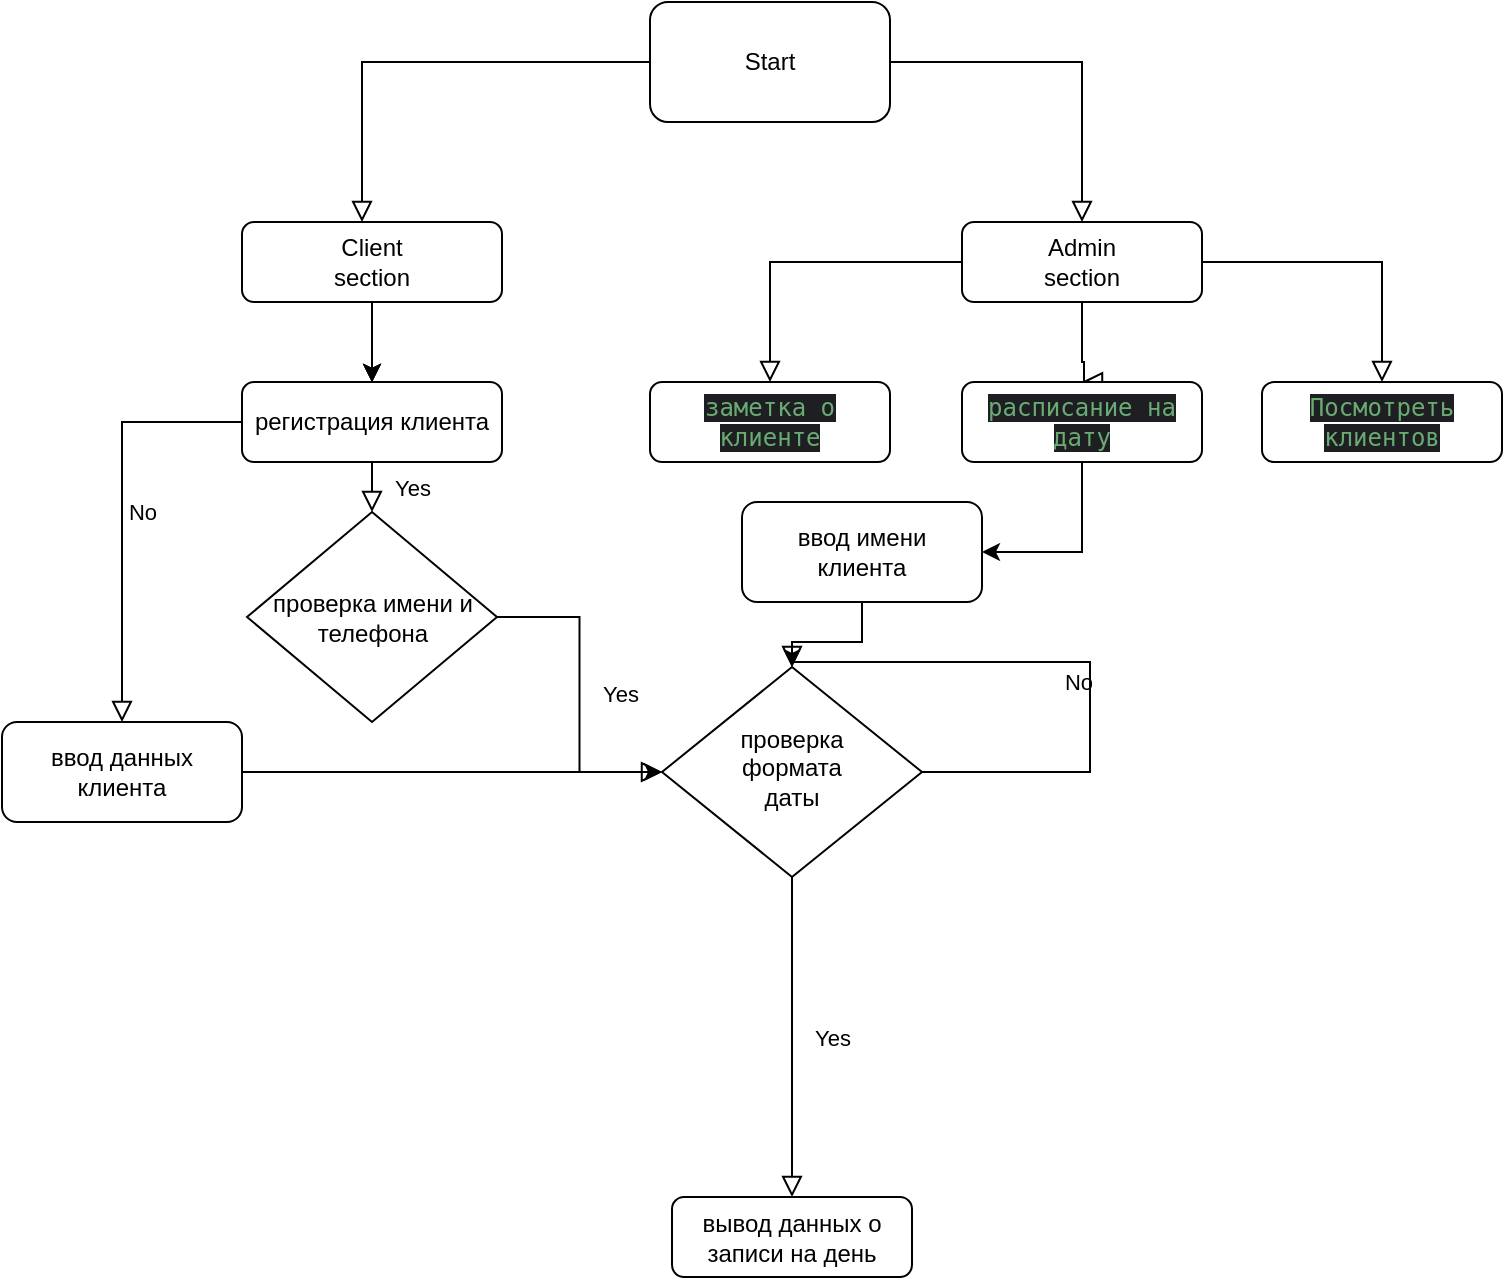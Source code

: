 <mxfile version="21.6.5" type="github">
  <diagram id="C5RBs43oDa-KdzZeNtuy" name="Page-1">
    <mxGraphModel dx="1008" dy="552" grid="1" gridSize="10" guides="1" tooltips="1" connect="1" arrows="1" fold="1" page="1" pageScale="1" pageWidth="827" pageHeight="1169" math="0" shadow="0">
      <root>
        <mxCell id="WIyWlLk6GJQsqaUBKTNV-0" />
        <mxCell id="WIyWlLk6GJQsqaUBKTNV-1" parent="WIyWlLk6GJQsqaUBKTNV-0" />
        <mxCell id="WIyWlLk6GJQsqaUBKTNV-2" value="" style="rounded=0;html=1;jettySize=auto;orthogonalLoop=1;fontSize=11;endArrow=block;endFill=0;endSize=8;strokeWidth=1;shadow=0;labelBackgroundColor=none;edgeStyle=orthogonalEdgeStyle;" parent="WIyWlLk6GJQsqaUBKTNV-1" source="WIyWlLk6GJQsqaUBKTNV-3" edge="1">
          <mxGeometry relative="1" as="geometry">
            <mxPoint x="570" y="220" as="targetPoint" />
            <Array as="points">
              <mxPoint x="570" y="210" />
              <mxPoint x="571" y="210" />
            </Array>
          </mxGeometry>
        </mxCell>
        <mxCell id="WIyWlLk6GJQsqaUBKTNV-3" value="Admin&lt;br&gt;section" style="rounded=1;whiteSpace=wrap;html=1;fontSize=12;glass=0;strokeWidth=1;shadow=0;" parent="WIyWlLk6GJQsqaUBKTNV-1" vertex="1">
          <mxGeometry x="510" y="140" width="120" height="40" as="geometry" />
        </mxCell>
        <mxCell id="WIyWlLk6GJQsqaUBKTNV-4" value="Yes" style="rounded=0;html=1;jettySize=auto;orthogonalLoop=1;fontSize=11;endArrow=block;endFill=0;endSize=8;strokeWidth=1;shadow=0;labelBackgroundColor=none;edgeStyle=orthogonalEdgeStyle;exitX=0.5;exitY=1;exitDx=0;exitDy=0;entryX=0.5;entryY=0;entryDx=0;entryDy=0;" parent="WIyWlLk6GJQsqaUBKTNV-1" source="WIyWlLk6GJQsqaUBKTNV-6" target="8A1BeJ2PKTvU-dlPHzyy-27" edge="1">
          <mxGeometry y="20" relative="1" as="geometry">
            <mxPoint as="offset" />
            <mxPoint x="490" y="337.5" as="targetPoint" />
            <Array as="points" />
          </mxGeometry>
        </mxCell>
        <mxCell id="WIyWlLk6GJQsqaUBKTNV-6" value="проверка&lt;br&gt;формата&lt;br&gt;даты" style="rhombus;whiteSpace=wrap;html=1;shadow=0;fontFamily=Helvetica;fontSize=12;align=center;strokeWidth=1;spacing=6;spacingTop=-4;" parent="WIyWlLk6GJQsqaUBKTNV-1" vertex="1">
          <mxGeometry x="360" y="362.5" width="130" height="105" as="geometry" />
        </mxCell>
        <mxCell id="8A1BeJ2PKTvU-dlPHzyy-0" value="Start" style="rounded=1;whiteSpace=wrap;html=1;" vertex="1" parent="WIyWlLk6GJQsqaUBKTNV-1">
          <mxGeometry x="354" y="30" width="120" height="60" as="geometry" />
        </mxCell>
        <mxCell id="8A1BeJ2PKTvU-dlPHzyy-1" value="" style="rounded=0;html=1;jettySize=auto;orthogonalLoop=1;fontSize=11;endArrow=block;endFill=0;endSize=8;strokeWidth=1;shadow=0;labelBackgroundColor=none;edgeStyle=orthogonalEdgeStyle;exitX=1;exitY=0.5;exitDx=0;exitDy=0;" edge="1" parent="WIyWlLk6GJQsqaUBKTNV-1" source="8A1BeJ2PKTvU-dlPHzyy-0">
          <mxGeometry relative="1" as="geometry">
            <mxPoint x="480" y="60" as="sourcePoint" />
            <mxPoint x="570" y="140" as="targetPoint" />
            <Array as="points">
              <mxPoint x="570" y="60" />
            </Array>
          </mxGeometry>
        </mxCell>
        <mxCell id="8A1BeJ2PKTvU-dlPHzyy-14" style="edgeStyle=orthogonalEdgeStyle;rounded=0;orthogonalLoop=1;jettySize=auto;html=1;exitX=0.5;exitY=1;exitDx=0;exitDy=0;entryX=0.5;entryY=0;entryDx=0;entryDy=0;" edge="1" parent="WIyWlLk6GJQsqaUBKTNV-1" source="8A1BeJ2PKTvU-dlPHzyy-2">
          <mxGeometry relative="1" as="geometry">
            <mxPoint x="215" y="220" as="targetPoint" />
          </mxGeometry>
        </mxCell>
        <mxCell id="8A1BeJ2PKTvU-dlPHzyy-33" value="" style="edgeStyle=orthogonalEdgeStyle;rounded=0;orthogonalLoop=1;jettySize=auto;html=1;" edge="1" parent="WIyWlLk6GJQsqaUBKTNV-1" source="8A1BeJ2PKTvU-dlPHzyy-2">
          <mxGeometry relative="1" as="geometry">
            <mxPoint x="215" y="220" as="targetPoint" />
          </mxGeometry>
        </mxCell>
        <mxCell id="8A1BeJ2PKTvU-dlPHzyy-34" value="" style="edgeStyle=orthogonalEdgeStyle;rounded=0;orthogonalLoop=1;jettySize=auto;html=1;" edge="1" parent="WIyWlLk6GJQsqaUBKTNV-1" source="8A1BeJ2PKTvU-dlPHzyy-2">
          <mxGeometry relative="1" as="geometry">
            <mxPoint x="215" y="220" as="targetPoint" />
          </mxGeometry>
        </mxCell>
        <mxCell id="8A1BeJ2PKTvU-dlPHzyy-36" value="" style="edgeStyle=orthogonalEdgeStyle;rounded=0;orthogonalLoop=1;jettySize=auto;html=1;" edge="1" parent="WIyWlLk6GJQsqaUBKTNV-1" source="8A1BeJ2PKTvU-dlPHzyy-2" target="8A1BeJ2PKTvU-dlPHzyy-35">
          <mxGeometry relative="1" as="geometry" />
        </mxCell>
        <mxCell id="8A1BeJ2PKTvU-dlPHzyy-2" value="Client&lt;br&gt;section" style="rounded=1;whiteSpace=wrap;html=1;" vertex="1" parent="WIyWlLk6GJQsqaUBKTNV-1">
          <mxGeometry x="150" y="140" width="130" height="40" as="geometry" />
        </mxCell>
        <mxCell id="8A1BeJ2PKTvU-dlPHzyy-3" value="" style="rounded=0;html=1;jettySize=auto;orthogonalLoop=1;fontSize=11;endArrow=block;endFill=0;endSize=8;strokeWidth=1;shadow=0;labelBackgroundColor=none;edgeStyle=orthogonalEdgeStyle;exitX=0;exitY=0.5;exitDx=0;exitDy=0;" edge="1" parent="WIyWlLk6GJQsqaUBKTNV-1" source="8A1BeJ2PKTvU-dlPHzyy-0">
          <mxGeometry relative="1" as="geometry">
            <mxPoint x="260" y="90" as="sourcePoint" />
            <mxPoint x="210" y="140" as="targetPoint" />
            <Array as="points">
              <mxPoint x="210" y="60" />
            </Array>
          </mxGeometry>
        </mxCell>
        <mxCell id="8A1BeJ2PKTvU-dlPHzyy-6" value="&lt;span style=&quot;color: rgb(106, 171, 115); font-family: &amp;quot;JetBrains Mono&amp;quot;, monospace; font-size: 12px; font-style: normal; font-variant-ligatures: normal; font-variant-caps: normal; font-weight: 400; letter-spacing: normal; orphans: 2; text-align: left; text-indent: 0px; text-transform: none; widows: 2; word-spacing: 0px; -webkit-text-stroke-width: 0px; background-color: rgb(30, 31, 34); text-decoration-thickness: initial; text-decoration-style: initial; text-decoration-color: initial; float: none; display: inline !important;&quot;&gt;заметка о клиенте&lt;/span&gt;" style="rounded=1;whiteSpace=wrap;html=1;" vertex="1" parent="WIyWlLk6GJQsqaUBKTNV-1">
          <mxGeometry x="354" y="220" width="120" height="40" as="geometry" />
        </mxCell>
        <mxCell id="8A1BeJ2PKTvU-dlPHzyy-19" style="edgeStyle=orthogonalEdgeStyle;rounded=0;orthogonalLoop=1;jettySize=auto;html=1;exitX=0.5;exitY=1;exitDx=0;exitDy=0;entryX=0.5;entryY=0;entryDx=0;entryDy=0;" edge="1" parent="WIyWlLk6GJQsqaUBKTNV-1" source="8A1BeJ2PKTvU-dlPHzyy-42" target="WIyWlLk6GJQsqaUBKTNV-6">
          <mxGeometry relative="1" as="geometry" />
        </mxCell>
        <mxCell id="8A1BeJ2PKTvU-dlPHzyy-7" value="&lt;meta charset=&quot;utf-8&quot;&gt;&lt;span style=&quot;color: rgb(106, 171, 115); font-family: &amp;quot;JetBrains Mono&amp;quot;, monospace; font-size: 12px; font-style: normal; font-variant-ligatures: normal; font-variant-caps: normal; font-weight: 400; letter-spacing: normal; orphans: 2; text-align: left; text-indent: 0px; text-transform: none; widows: 2; word-spacing: 0px; -webkit-text-stroke-width: 0px; background-color: rgb(30, 31, 34); text-decoration-thickness: initial; text-decoration-style: initial; text-decoration-color: initial; float: none; display: inline !important;&quot;&gt;расписание на дату&lt;/span&gt;" style="rounded=1;whiteSpace=wrap;html=1;" vertex="1" parent="WIyWlLk6GJQsqaUBKTNV-1">
          <mxGeometry x="510" y="220" width="120" height="40" as="geometry" />
        </mxCell>
        <mxCell id="8A1BeJ2PKTvU-dlPHzyy-8" value="&lt;meta charset=&quot;utf-8&quot;&gt;&lt;span style=&quot;color: rgb(106, 171, 115); font-family: &amp;quot;JetBrains Mono&amp;quot;, monospace; font-size: 12px; font-style: normal; font-variant-ligatures: normal; font-variant-caps: normal; font-weight: 400; letter-spacing: normal; orphans: 2; text-align: left; text-indent: 0px; text-transform: none; widows: 2; word-spacing: 0px; -webkit-text-stroke-width: 0px; background-color: rgb(30, 31, 34); text-decoration-thickness: initial; text-decoration-style: initial; text-decoration-color: initial; float: none; display: inline !important;&quot;&gt;Посмотреть клиентов&lt;/span&gt;" style="rounded=1;whiteSpace=wrap;html=1;" vertex="1" parent="WIyWlLk6GJQsqaUBKTNV-1">
          <mxGeometry x="660" y="220" width="120" height="40" as="geometry" />
        </mxCell>
        <mxCell id="8A1BeJ2PKTvU-dlPHzyy-9" value="" style="rounded=0;html=1;jettySize=auto;orthogonalLoop=1;fontSize=11;endArrow=block;endFill=0;endSize=8;strokeWidth=1;shadow=0;labelBackgroundColor=none;edgeStyle=orthogonalEdgeStyle;exitX=0;exitY=0.5;exitDx=0;exitDy=0;" edge="1" parent="WIyWlLk6GJQsqaUBKTNV-1" source="WIyWlLk6GJQsqaUBKTNV-3">
          <mxGeometry relative="1" as="geometry">
            <mxPoint x="504" y="160" as="sourcePoint" />
            <mxPoint x="414" y="220" as="targetPoint" />
            <Array as="points">
              <mxPoint x="414" y="160" />
            </Array>
          </mxGeometry>
        </mxCell>
        <mxCell id="8A1BeJ2PKTvU-dlPHzyy-12" value="" style="rounded=0;html=1;jettySize=auto;orthogonalLoop=1;fontSize=11;endArrow=block;endFill=0;endSize=8;strokeWidth=1;shadow=0;labelBackgroundColor=none;edgeStyle=orthogonalEdgeStyle;" edge="1" parent="WIyWlLk6GJQsqaUBKTNV-1">
          <mxGeometry relative="1" as="geometry">
            <mxPoint x="630" y="160" as="sourcePoint" />
            <mxPoint x="720" y="220" as="targetPoint" />
            <Array as="points">
              <mxPoint x="630" y="160" />
              <mxPoint x="720" y="160" />
            </Array>
          </mxGeometry>
        </mxCell>
        <mxCell id="8A1BeJ2PKTvU-dlPHzyy-37" value="" style="edgeStyle=orthogonalEdgeStyle;rounded=0;orthogonalLoop=1;jettySize=auto;html=1;entryX=0;entryY=0.5;entryDx=0;entryDy=0;" edge="1" parent="WIyWlLk6GJQsqaUBKTNV-1" source="8A1BeJ2PKTvU-dlPHzyy-15" target="WIyWlLk6GJQsqaUBKTNV-6">
          <mxGeometry relative="1" as="geometry" />
        </mxCell>
        <mxCell id="8A1BeJ2PKTvU-dlPHzyy-15" value="ввод данных клиента" style="rounded=1;whiteSpace=wrap;html=1;" vertex="1" parent="WIyWlLk6GJQsqaUBKTNV-1">
          <mxGeometry x="30" y="390" width="120" height="50" as="geometry" />
        </mxCell>
        <mxCell id="8A1BeJ2PKTvU-dlPHzyy-25" value="Yes" style="rounded=0;html=1;jettySize=auto;orthogonalLoop=1;fontSize=11;endArrow=block;endFill=0;endSize=8;strokeWidth=1;shadow=0;labelBackgroundColor=none;edgeStyle=orthogonalEdgeStyle;entryX=0.5;entryY=0;entryDx=0;entryDy=0;exitX=0.5;exitY=1;exitDx=0;exitDy=0;" edge="1" parent="WIyWlLk6GJQsqaUBKTNV-1" source="8A1BeJ2PKTvU-dlPHzyy-35" target="8A1BeJ2PKTvU-dlPHzyy-28">
          <mxGeometry y="20" relative="1" as="geometry">
            <mxPoint as="offset" />
            <mxPoint x="215" y="300" as="sourcePoint" />
            <mxPoint x="270" y="605" as="targetPoint" />
          </mxGeometry>
        </mxCell>
        <mxCell id="8A1BeJ2PKTvU-dlPHzyy-27" value="вывод данных о записи на день" style="rounded=1;whiteSpace=wrap;html=1;fontSize=12;glass=0;strokeWidth=1;shadow=0;" vertex="1" parent="WIyWlLk6GJQsqaUBKTNV-1">
          <mxGeometry x="365" y="627.5" width="120" height="40" as="geometry" />
        </mxCell>
        <mxCell id="8A1BeJ2PKTvU-dlPHzyy-30" value="No" style="edgeStyle=orthogonalEdgeStyle;rounded=0;html=1;jettySize=auto;orthogonalLoop=1;fontSize=11;endArrow=block;endFill=0;endSize=8;strokeWidth=1;shadow=0;labelBackgroundColor=none;exitX=0;exitY=0.5;exitDx=0;exitDy=0;entryX=0.5;entryY=0;entryDx=0;entryDy=0;" edge="1" parent="WIyWlLk6GJQsqaUBKTNV-1">
          <mxGeometry y="10" relative="1" as="geometry">
            <mxPoint as="offset" />
            <mxPoint x="150" y="240" as="sourcePoint" />
            <mxPoint x="90" y="390" as="targetPoint" />
            <Array as="points">
              <mxPoint x="90" y="240" />
            </Array>
          </mxGeometry>
        </mxCell>
        <mxCell id="8A1BeJ2PKTvU-dlPHzyy-31" value="No" style="edgeStyle=orthogonalEdgeStyle;rounded=0;html=1;jettySize=auto;orthogonalLoop=1;fontSize=11;endArrow=block;endFill=0;endSize=8;strokeWidth=1;shadow=0;labelBackgroundColor=none;exitX=1;exitY=0.5;exitDx=0;exitDy=0;entryX=0.5;entryY=0;entryDx=0;entryDy=0;" edge="1" parent="WIyWlLk6GJQsqaUBKTNV-1" source="WIyWlLk6GJQsqaUBKTNV-6" target="WIyWlLk6GJQsqaUBKTNV-6">
          <mxGeometry y="10" relative="1" as="geometry">
            <mxPoint as="offset" />
            <mxPoint x="504" y="420" as="sourcePoint" />
            <mxPoint x="474" y="400" as="targetPoint" />
            <Array as="points">
              <mxPoint x="574" y="415" />
              <mxPoint x="574" y="360" />
              <mxPoint x="425" y="360" />
            </Array>
          </mxGeometry>
        </mxCell>
        <mxCell id="8A1BeJ2PKTvU-dlPHzyy-28" value="проверка имени и телефона" style="rhombus;whiteSpace=wrap;html=1;" vertex="1" parent="WIyWlLk6GJQsqaUBKTNV-1">
          <mxGeometry x="152.5" y="285" width="125" height="105" as="geometry" />
        </mxCell>
        <mxCell id="8A1BeJ2PKTvU-dlPHzyy-35" value="регистрация клиента" style="rounded=1;whiteSpace=wrap;html=1;" vertex="1" parent="WIyWlLk6GJQsqaUBKTNV-1">
          <mxGeometry x="150" y="220" width="130" height="40" as="geometry" />
        </mxCell>
        <mxCell id="8A1BeJ2PKTvU-dlPHzyy-41" value="Yes" style="rounded=0;html=1;jettySize=auto;orthogonalLoop=1;fontSize=11;endArrow=block;endFill=0;endSize=8;strokeWidth=1;shadow=0;labelBackgroundColor=none;edgeStyle=orthogonalEdgeStyle;exitX=1;exitY=0.5;exitDx=0;exitDy=0;" edge="1" parent="WIyWlLk6GJQsqaUBKTNV-1" source="8A1BeJ2PKTvU-dlPHzyy-28" target="WIyWlLk6GJQsqaUBKTNV-6">
          <mxGeometry y="20" relative="1" as="geometry">
            <mxPoint as="offset" />
            <mxPoint x="435" y="478" as="sourcePoint" />
            <mxPoint x="420" y="360" as="targetPoint" />
            <Array as="points" />
          </mxGeometry>
        </mxCell>
        <mxCell id="8A1BeJ2PKTvU-dlPHzyy-43" value="" style="edgeStyle=orthogonalEdgeStyle;rounded=0;orthogonalLoop=1;jettySize=auto;html=1;exitX=0.5;exitY=1;exitDx=0;exitDy=0;entryX=1;entryY=0.5;entryDx=0;entryDy=0;" edge="1" parent="WIyWlLk6GJQsqaUBKTNV-1" source="8A1BeJ2PKTvU-dlPHzyy-7" target="8A1BeJ2PKTvU-dlPHzyy-42">
          <mxGeometry relative="1" as="geometry">
            <mxPoint x="570" y="260" as="sourcePoint" />
            <mxPoint x="425" y="363" as="targetPoint" />
          </mxGeometry>
        </mxCell>
        <mxCell id="8A1BeJ2PKTvU-dlPHzyy-42" value="ввод имени &lt;br&gt;клиента" style="rounded=1;whiteSpace=wrap;html=1;" vertex="1" parent="WIyWlLk6GJQsqaUBKTNV-1">
          <mxGeometry x="400" y="280" width="120" height="50" as="geometry" />
        </mxCell>
      </root>
    </mxGraphModel>
  </diagram>
</mxfile>
